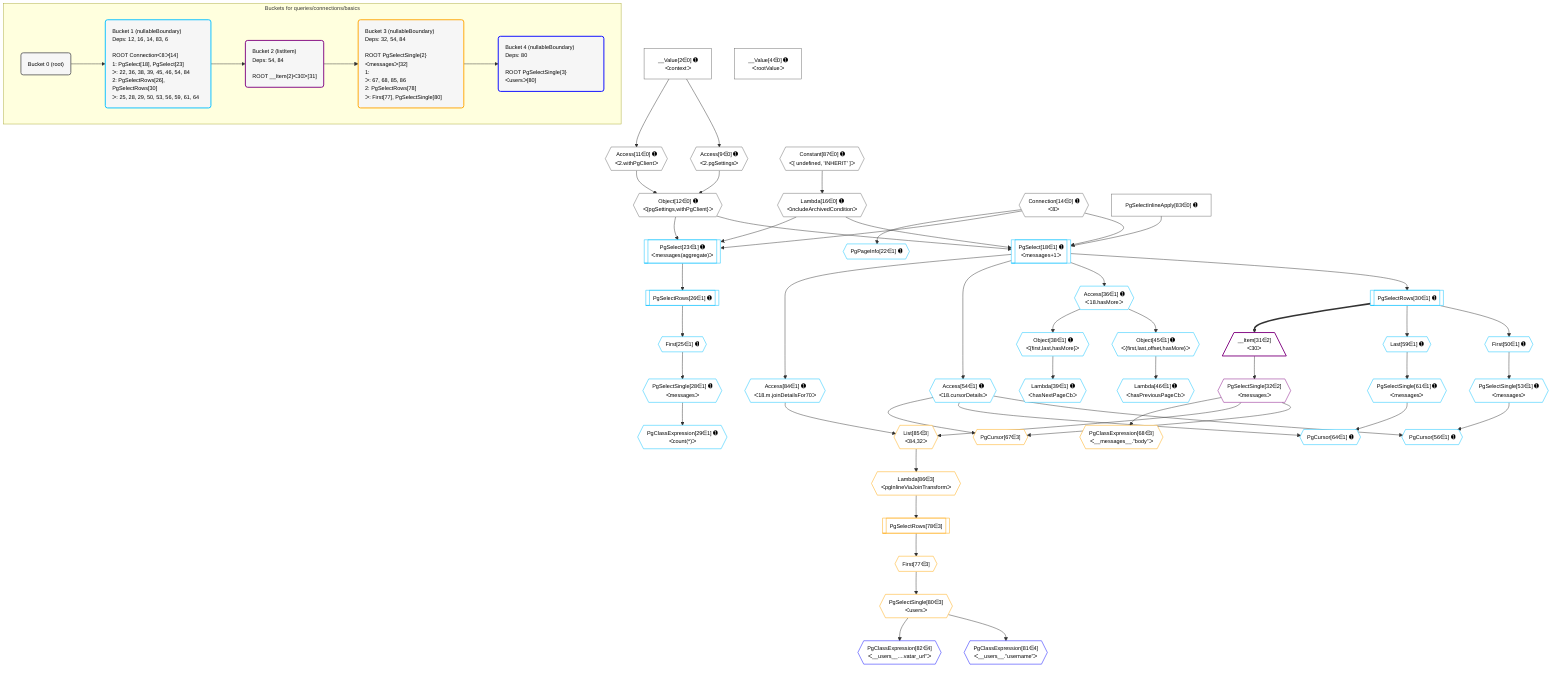 %%{init: {'themeVariables': { 'fontSize': '12px'}}}%%
graph TD
    classDef path fill:#eee,stroke:#000,color:#000
    classDef plan fill:#fff,stroke-width:1px,color:#000
    classDef itemplan fill:#fff,stroke-width:2px,color:#000
    classDef unbatchedplan fill:#dff,stroke-width:1px,color:#000
    classDef sideeffectplan fill:#fcc,stroke-width:2px,color:#000
    classDef bucket fill:#f6f6f6,color:#000,stroke-width:2px,text-align:left

    subgraph "Buckets for queries/connections/basics"
    Bucket0("Bucket 0 (root)"):::bucket
    Bucket1("Bucket 1 (nullableBoundary)<br />Deps: 12, 16, 14, 83, 6<br /><br />ROOT Connectionᐸ8ᐳ[14]<br />1: PgSelect[18], PgSelect[23]<br />ᐳ: 22, 36, 38, 39, 45, 46, 54, 84<br />2: PgSelectRows[26], PgSelectRows[30]<br />ᐳ: 25, 28, 29, 50, 53, 56, 59, 61, 64"):::bucket
    Bucket2("Bucket 2 (listItem)<br />Deps: 54, 84<br /><br />ROOT __Item{2}ᐸ30ᐳ[31]"):::bucket
    Bucket3("Bucket 3 (nullableBoundary)<br />Deps: 32, 54, 84<br /><br />ROOT PgSelectSingle{2}ᐸmessagesᐳ[32]<br />1: <br />ᐳ: 67, 68, 85, 86<br />2: PgSelectRows[78]<br />ᐳ: First[77], PgSelectSingle[80]"):::bucket
    Bucket4("Bucket 4 (nullableBoundary)<br />Deps: 80<br /><br />ROOT PgSelectSingle{3}ᐸusersᐳ[80]"):::bucket
    end
    Bucket0 --> Bucket1
    Bucket1 --> Bucket2
    Bucket2 --> Bucket3
    Bucket3 --> Bucket4

    %% plan dependencies
    Object12{{"Object[12∈0] ➊<br />ᐸ{pgSettings,withPgClient}ᐳ"}}:::plan
    Access9{{"Access[9∈0] ➊<br />ᐸ2.pgSettingsᐳ"}}:::plan
    Access11{{"Access[11∈0] ➊<br />ᐸ2.withPgClientᐳ"}}:::plan
    Access9 & Access11 --> Object12
    __Value2["__Value[2∈0] ➊<br />ᐸcontextᐳ"]:::plan
    __Value2 --> Access9
    __Value2 --> Access11
    Lambda16{{"Lambda[16∈0] ➊<br />ᐸincludeArchivedConditionᐳ"}}:::plan
    Constant87{{"Constant[87∈0] ➊<br />ᐸ[ undefined, 'INHERIT' ]ᐳ"}}:::plan
    Constant87 --> Lambda16
    __Value4["__Value[4∈0] ➊<br />ᐸrootValueᐳ"]:::plan
    Connection14{{"Connection[14∈0] ➊<br />ᐸ8ᐳ"}}:::plan
    PgSelectInlineApply83["PgSelectInlineApply[83∈0] ➊"]:::plan
    PgSelect18[["PgSelect[18∈1] ➊<br />ᐸmessages+1ᐳ"]]:::plan
    Object12 & Lambda16 & Connection14 & PgSelectInlineApply83 --> PgSelect18
    Object45{{"Object[45∈1] ➊<br />ᐸ{first,last,offset,hasMore}ᐳ"}}:::plan
    Access36{{"Access[36∈1] ➊<br />ᐸ18.hasMoreᐳ"}}:::plan
    Access36 --> Object45
    PgSelect23[["PgSelect[23∈1] ➊<br />ᐸmessages(aggregate)ᐳ"]]:::plan
    Object12 & Lambda16 & Connection14 --> PgSelect23
    Object38{{"Object[38∈1] ➊<br />ᐸ{first,last,hasMore}ᐳ"}}:::plan
    Access36 --> Object38
    PgCursor56{{"PgCursor[56∈1] ➊"}}:::plan
    PgSelectSingle53{{"PgSelectSingle[53∈1] ➊<br />ᐸmessagesᐳ"}}:::plan
    Access54{{"Access[54∈1] ➊<br />ᐸ18.cursorDetailsᐳ"}}:::plan
    PgSelectSingle53 & Access54 --> PgCursor56
    PgCursor64{{"PgCursor[64∈1] ➊"}}:::plan
    PgSelectSingle61{{"PgSelectSingle[61∈1] ➊<br />ᐸmessagesᐳ"}}:::plan
    PgSelectSingle61 & Access54 --> PgCursor64
    PgPageInfo22{{"PgPageInfo[22∈1] ➊"}}:::plan
    Connection14 --> PgPageInfo22
    First25{{"First[25∈1] ➊"}}:::plan
    PgSelectRows26[["PgSelectRows[26∈1] ➊"]]:::plan
    PgSelectRows26 --> First25
    PgSelect23 --> PgSelectRows26
    PgSelectSingle28{{"PgSelectSingle[28∈1] ➊<br />ᐸmessagesᐳ"}}:::plan
    First25 --> PgSelectSingle28
    PgClassExpression29{{"PgClassExpression[29∈1] ➊<br />ᐸcount(*)ᐳ"}}:::plan
    PgSelectSingle28 --> PgClassExpression29
    PgSelectRows30[["PgSelectRows[30∈1] ➊"]]:::plan
    PgSelect18 --> PgSelectRows30
    PgSelect18 --> Access36
    Lambda39{{"Lambda[39∈1] ➊<br />ᐸhasNextPageCbᐳ"}}:::plan
    Object38 --> Lambda39
    Lambda46{{"Lambda[46∈1] ➊<br />ᐸhasPreviousPageCbᐳ"}}:::plan
    Object45 --> Lambda46
    First50{{"First[50∈1] ➊"}}:::plan
    PgSelectRows30 --> First50
    First50 --> PgSelectSingle53
    PgSelect18 --> Access54
    Last59{{"Last[59∈1] ➊"}}:::plan
    PgSelectRows30 --> Last59
    Last59 --> PgSelectSingle61
    Access84{{"Access[84∈1] ➊<br />ᐸ18.m.joinDetailsFor70ᐳ"}}:::plan
    PgSelect18 --> Access84
    __Item31[/"__Item[31∈2]<br />ᐸ30ᐳ"\]:::itemplan
    PgSelectRows30 ==> __Item31
    PgSelectSingle32{{"PgSelectSingle[32∈2]<br />ᐸmessagesᐳ"}}:::plan
    __Item31 --> PgSelectSingle32
    PgCursor67{{"PgCursor[67∈3]"}}:::plan
    PgSelectSingle32 & Access54 --> PgCursor67
    List85{{"List[85∈3]<br />ᐸ84,32ᐳ"}}:::plan
    Access84 & PgSelectSingle32 --> List85
    PgClassExpression68{{"PgClassExpression[68∈3]<br />ᐸ__messages__.”body”ᐳ"}}:::plan
    PgSelectSingle32 --> PgClassExpression68
    First77{{"First[77∈3]"}}:::plan
    PgSelectRows78[["PgSelectRows[78∈3]"]]:::plan
    PgSelectRows78 --> First77
    Lambda86{{"Lambda[86∈3]<br />ᐸpgInlineViaJoinTransformᐳ"}}:::plan
    Lambda86 --> PgSelectRows78
    PgSelectSingle80{{"PgSelectSingle[80∈3]<br />ᐸusersᐳ"}}:::plan
    First77 --> PgSelectSingle80
    List85 --> Lambda86
    PgClassExpression81{{"PgClassExpression[81∈4]<br />ᐸ__users__.”username”ᐳ"}}:::plan
    PgSelectSingle80 --> PgClassExpression81
    PgClassExpression82{{"PgClassExpression[82∈4]<br />ᐸ__users__....vatar_url”ᐳ"}}:::plan
    PgSelectSingle80 --> PgClassExpression82

    %% define steps
    classDef bucket0 stroke:#696969
    class Bucket0,__Value2,__Value4,Access9,Access11,Object12,Connection14,Lambda16,PgSelectInlineApply83,Constant87 bucket0
    classDef bucket1 stroke:#00bfff
    class Bucket1,PgSelect18,PgPageInfo22,PgSelect23,First25,PgSelectRows26,PgSelectSingle28,PgClassExpression29,PgSelectRows30,Access36,Object38,Lambda39,Object45,Lambda46,First50,PgSelectSingle53,Access54,PgCursor56,Last59,PgSelectSingle61,PgCursor64,Access84 bucket1
    classDef bucket2 stroke:#7f007f
    class Bucket2,__Item31,PgSelectSingle32 bucket2
    classDef bucket3 stroke:#ffa500
    class Bucket3,PgCursor67,PgClassExpression68,First77,PgSelectRows78,PgSelectSingle80,List85,Lambda86 bucket3
    classDef bucket4 stroke:#0000ff
    class Bucket4,PgClassExpression81,PgClassExpression82 bucket4